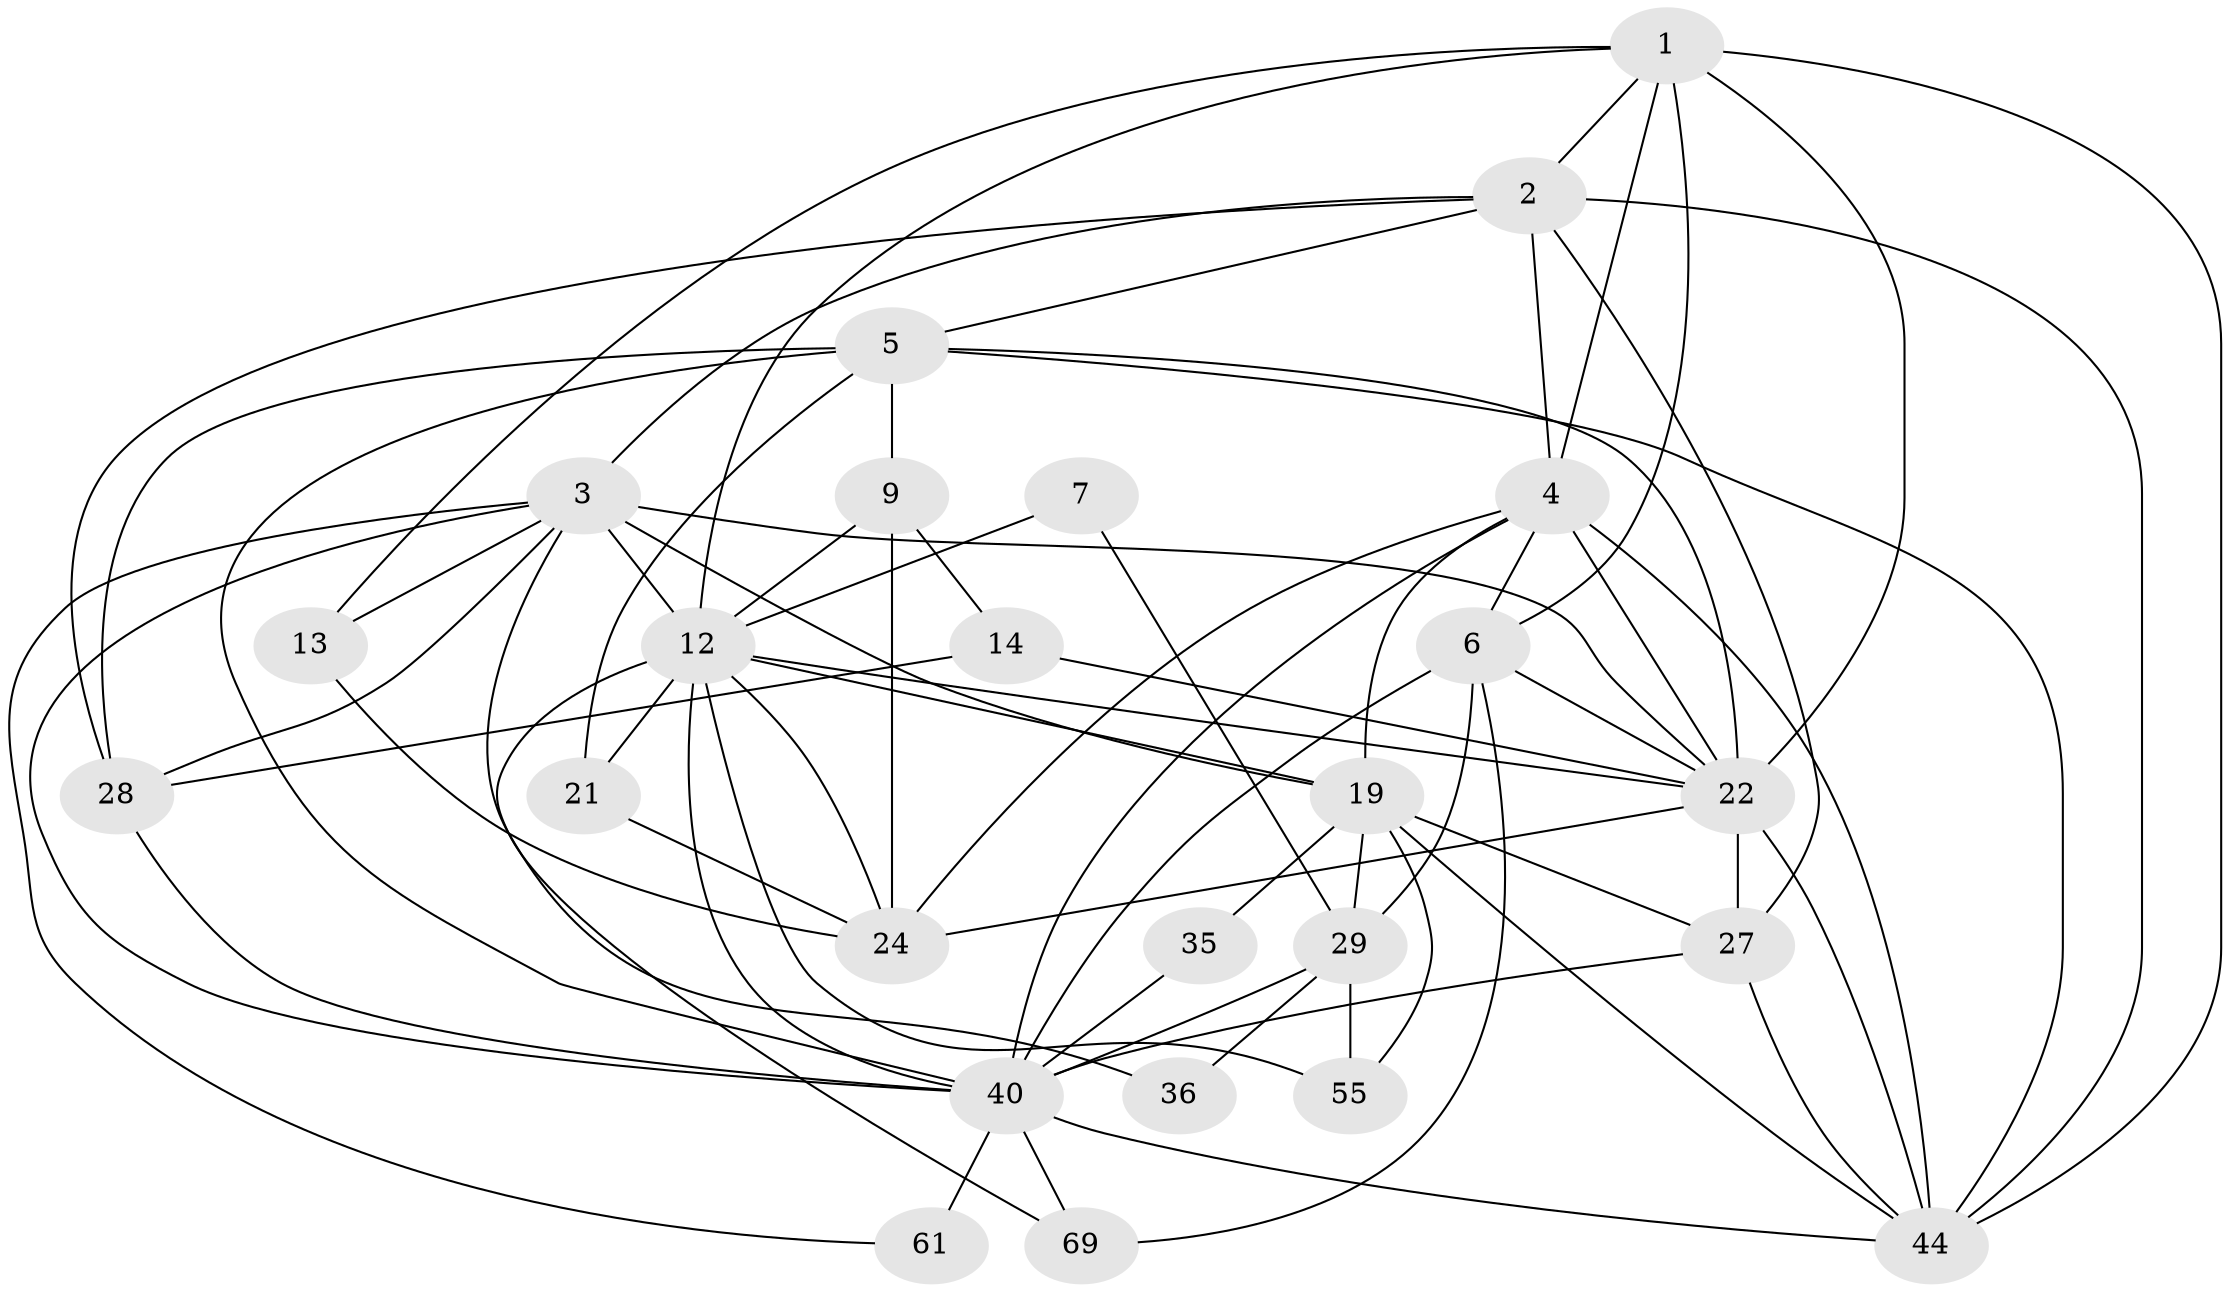 // original degree distribution, {4: 0.2702702702702703, 7: 0.0945945945945946, 3: 0.2702702702702703, 5: 0.14864864864864866, 2: 0.14864864864864866, 6: 0.06756756756756757}
// Generated by graph-tools (version 1.1) at 2025/18/03/04/25 18:18:50]
// undirected, 25 vertices, 71 edges
graph export_dot {
graph [start="1"]
  node [color=gray90,style=filled];
  1 [super="+59+26+10+33"];
  2 [super="+53"];
  3 [super="+23"];
  4 [super="+17+11+42+8"];
  5 [super="+30+50"];
  6 [super="+54"];
  7;
  9 [super="+52+20"];
  12 [super="+15"];
  13 [super="+38"];
  14;
  19 [super="+34"];
  21;
  22 [super="+47+25"];
  24 [super="+57+67+71"];
  27 [super="+32"];
  28 [super="+48"];
  29 [super="+41+56"];
  35;
  36;
  40 [super="+64+43"];
  44 [super="+46+70"];
  55 [super="+73"];
  61;
  69;
  1 -- 2;
  1 -- 22 [weight=3];
  1 -- 6 [weight=2];
  1 -- 44;
  1 -- 4 [weight=3];
  1 -- 12 [weight=2];
  1 -- 13;
  2 -- 27;
  2 -- 28;
  2 -- 4;
  2 -- 3 [weight=2];
  2 -- 44 [weight=3];
  2 -- 5;
  3 -- 28;
  3 -- 36;
  3 -- 12 [weight=3];
  3 -- 19 [weight=3];
  3 -- 61;
  3 -- 40;
  3 -- 22;
  3 -- 13;
  4 -- 22 [weight=3];
  4 -- 6;
  4 -- 40;
  4 -- 19;
  4 -- 24 [weight=2];
  4 -- 44;
  5 -- 21;
  5 -- 22;
  5 -- 40 [weight=2];
  5 -- 9 [weight=2];
  5 -- 28;
  5 -- 44;
  6 -- 69;
  6 -- 22;
  6 -- 29;
  6 -- 40;
  7 -- 29;
  7 -- 12;
  9 -- 12;
  9 -- 24;
  9 -- 14;
  12 -- 24;
  12 -- 69;
  12 -- 40;
  12 -- 19 [weight=2];
  12 -- 21;
  12 -- 22;
  12 -- 55 [weight=2];
  13 -- 24;
  14 -- 28;
  14 -- 22;
  19 -- 29;
  19 -- 35;
  19 -- 55;
  19 -- 27;
  19 -- 44 [weight=2];
  21 -- 24 [weight=2];
  22 -- 27;
  22 -- 24;
  22 -- 44;
  27 -- 40;
  27 -- 44;
  28 -- 40;
  29 -- 36;
  29 -- 55 [weight=2];
  29 -- 40 [weight=2];
  35 -- 40;
  40 -- 61 [weight=2];
  40 -- 69;
  40 -- 44;
}
